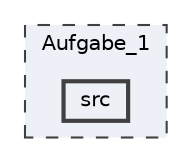 digraph "/home/yaman/Studium/3.Semster/Programmieren_3/Aufgaben/Aufgabe_1/src"
{
 // INTERACTIVE_SVG=YES
 // LATEX_PDF_SIZE
  bgcolor="transparent";
  edge [fontname=Helvetica,fontsize=10,labelfontname=Helvetica,labelfontsize=10];
  node [fontname=Helvetica,fontsize=10,shape=box,height=0.2,width=0.4];
  compound=true
  subgraph clusterdir_d3c712f0021ad2409d3f5fe3a47f1824 {
    graph [ bgcolor="#edf0f7", pencolor="grey25", label="Aufgabe_1", fontname=Helvetica,fontsize=10 style="filled,dashed", URL="dir_d3c712f0021ad2409d3f5fe3a47f1824.html",tooltip=""]
  dir_0009e13332fae2c7f34e9f6764c25955 [label="src", fillcolor="#edf0f7", color="grey25", style="filled,bold", URL="dir_0009e13332fae2c7f34e9f6764c25955.html",tooltip=""];
  }
}
